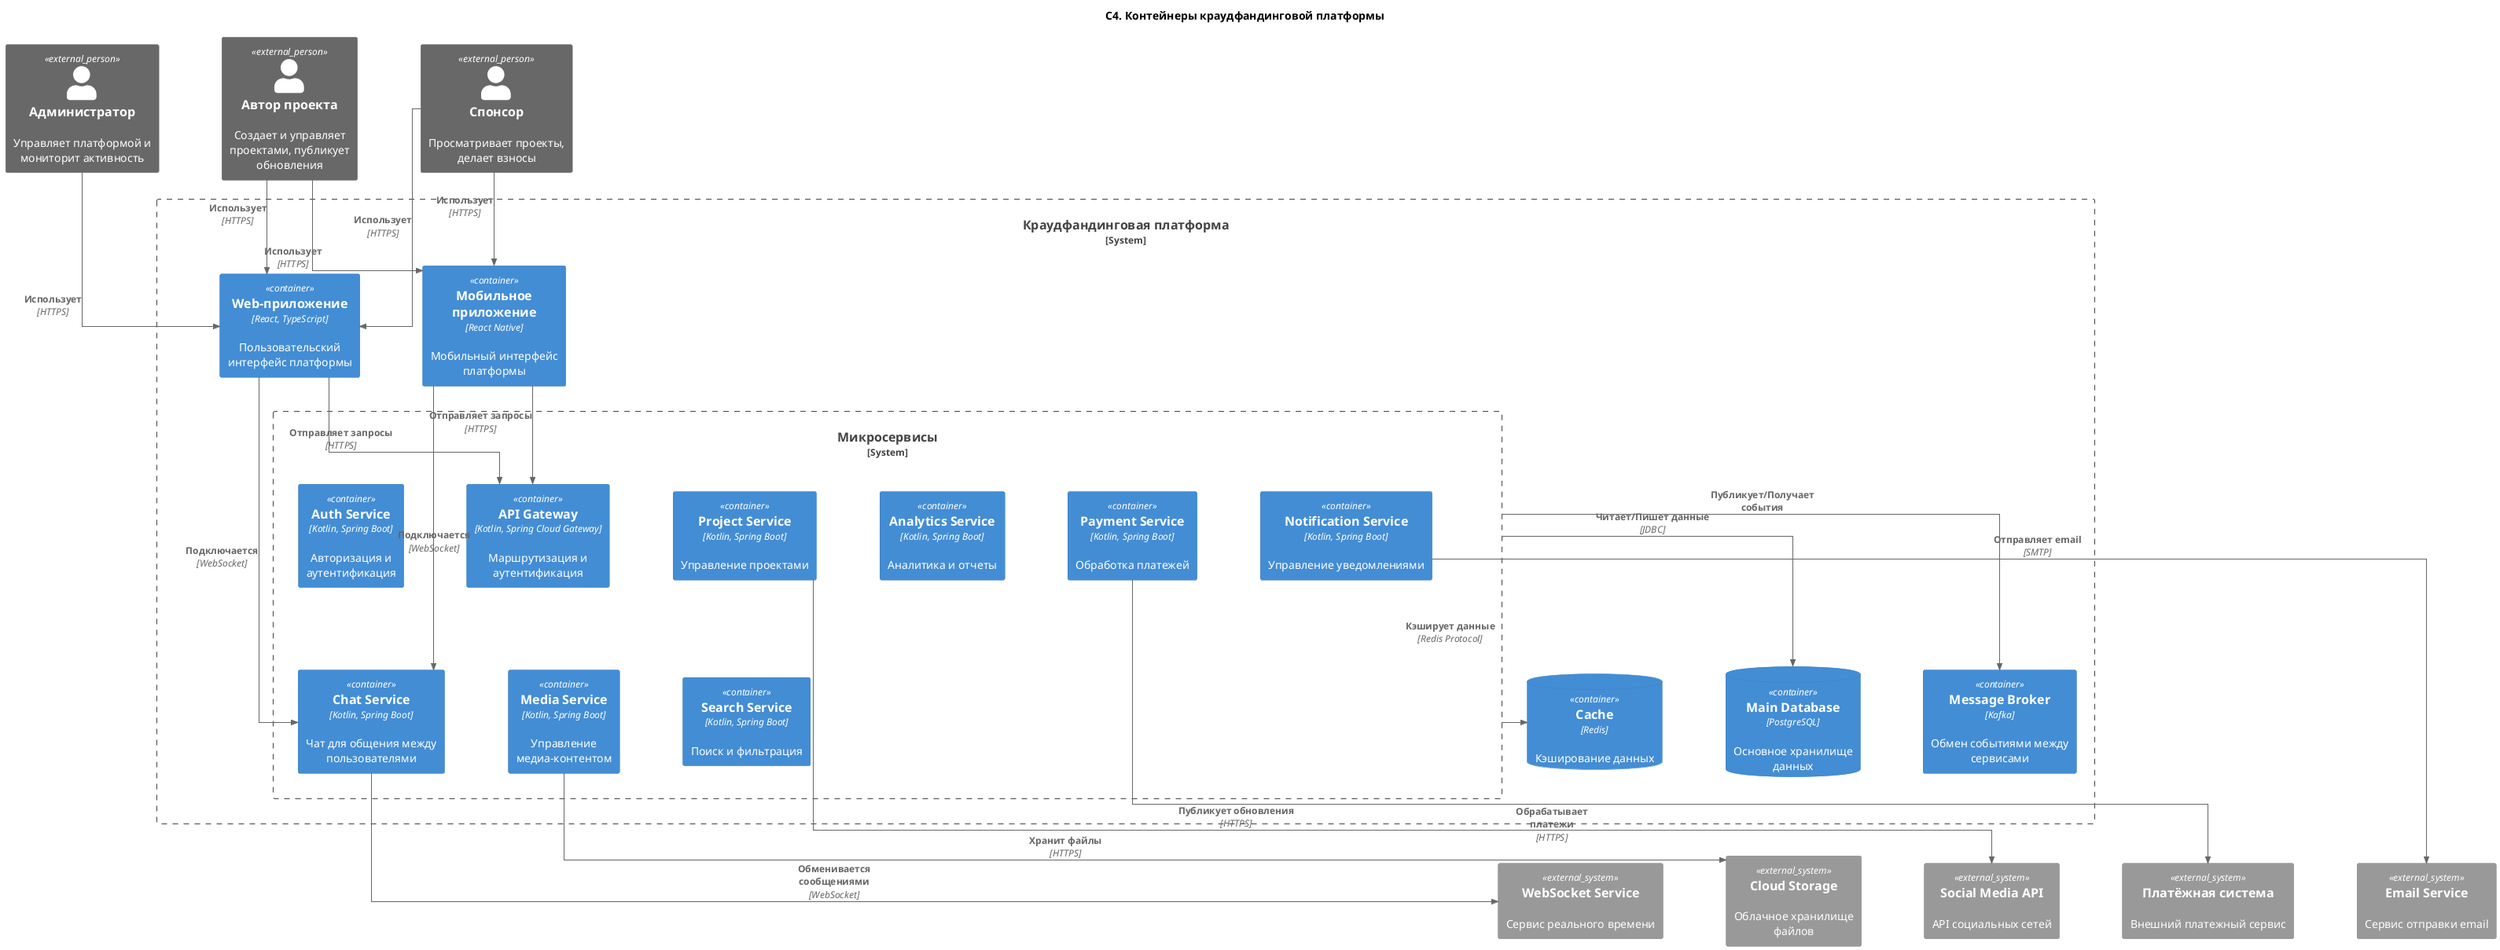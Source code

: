 @startuml
!include <C4/C4_Container>

' Настройки для улучшения внешнего вида
skinparam linetype ortho
skinparam ranksep 100
skinparam nodesep 80

' Принудительная вертикальная ориентация
top to bottom direction

title "C4. Контейнеры краудфандинговой платформы"

' Пользователи системы (верхний уровень)
together {
    Person_Ext(creator, "Автор проекта", "Создает и управляет проектами, публикует обновления")
    Person_Ext(backer, "Спонсор", "Просматривает проекты, делает взносы")
    Person_Ext(admin, "Администратор", "Управляет платформой и мониторит активность")
}

System_Boundary(crowdfunding_platform, "Краудфандинговая платформа") {
    ' Клиентские приложения (второй уровень)
    together {
        Container(web_app, "Web-приложение", "React, TypeScript", "Пользовательский интерфейс платформы")
        Container(mobile_app, "Мобильное приложение", "React Native", "Мобильный интерфейс платформы")
    }

    ' Микросервисы (третий уровень)
    System_Boundary(services, "Микросервисы") {
        ' Первый ряд сервисов
        together {
            Container(api_gateway, "API Gateway", "Kotlin, Spring Cloud Gateway", "Маршрутизация и аутентификация")
            Container(auth_service, "Auth Service", "Kotlin, Spring Boot", "Авторизация и аутентификация")
            Container(project_service, "Project Service", "Kotlin, Spring Boot", "Управление проектами")
        }
        
        ' Второй ряд сервисов
        together {
            Container(payment_service, "Payment Service", "Kotlin, Spring Boot", "Обработка платежей")
            Container(notification_service, "Notification Service", "Kotlin, Spring Boot", "Управление уведомлениями")
            Container(analytics_service, "Analytics Service", "Kotlin, Spring Boot", "Аналитика и отчеты")
        }
        
        ' Третий ряд сервисов
        together {
            Container(search_service, "Search Service", "Kotlin, Spring Boot", "Поиск и фильтрация")
            Container(media_service, "Media Service", "Kotlin, Spring Boot", "Управление медиа-контентом")
            Container(chat_service, "Chat Service", "Kotlin, Spring Boot", "Чат для общения между пользователями")
        }
    }

    ' Инфраструктурные сервисы (нижний уровень)
    together {
        Container(kafka, "Message Broker", "Kafka", "Обмен событиями между сервисами")
        ContainerDb(main_db, "Main Database", "PostgreSQL", "Основное хранилище данных")
        ContainerDb(cache, "Cache", "Redis", "Кэширование данных")
    }
}

' Внешние системы (справа)
together {
    System_Ext(payment_system, "Платёжная система", "Внешний платежный сервис")
    System_Ext(email_service, "Email Service", "Сервис отправки email")
    System_Ext(storage_service, "Cloud Storage", "Облачное хранилище файлов")
    System_Ext(social_media, "Social Media API", "API социальных сетей")
    System_Ext(websocket_service, "WebSocket Service", "Сервис реального времени")
}

' Связи с пользователями
Rel_D(creator, web_app, "Использует", "HTTPS")
Rel_D(creator, mobile_app, "Использует", "HTTPS")
Rel_D(backer, web_app, "Использует", "HTTPS")
Rel_D(backer, mobile_app, "Использует", "HTTPS")
Rel_D(admin, web_app, "Использует", "HTTPS")

' Связи с API Gateway
Rel_D(web_app, api_gateway, "Отправляет запросы", "HTTPS")
Rel_D(mobile_app, api_gateway, "Отправляет запросы", "HTTPS")

' Связи с чат-сервисом
Rel_D(web_app, chat_service, "Подключается", "WebSocket")
Rel_D(mobile_app, chat_service, "Подключается", "WebSocket")

' Связи с базами данных и брокером
Rel_D(services, main_db, "Читает/Пишет данные", "JDBC")
Rel_D(services, cache, "Кэширует данные", "Redis Protocol")
Rel_D(services, kafka, "Публикует/Получает события")

' Связи с внешними системами
Rel_D(payment_service, payment_system, "Обрабатывает платежи", "HTTPS")
Rel_D(notification_service, email_service, "Отправляет email", "SMTP")
Rel_D(media_service, storage_service, "Хранит файлы", "HTTPS")
Rel_D(project_service, social_media, "Публикует обновления", "HTTPS")
Rel_D(chat_service, websocket_service, "Обменивается сообщениями", "WebSocket")

@enduml
